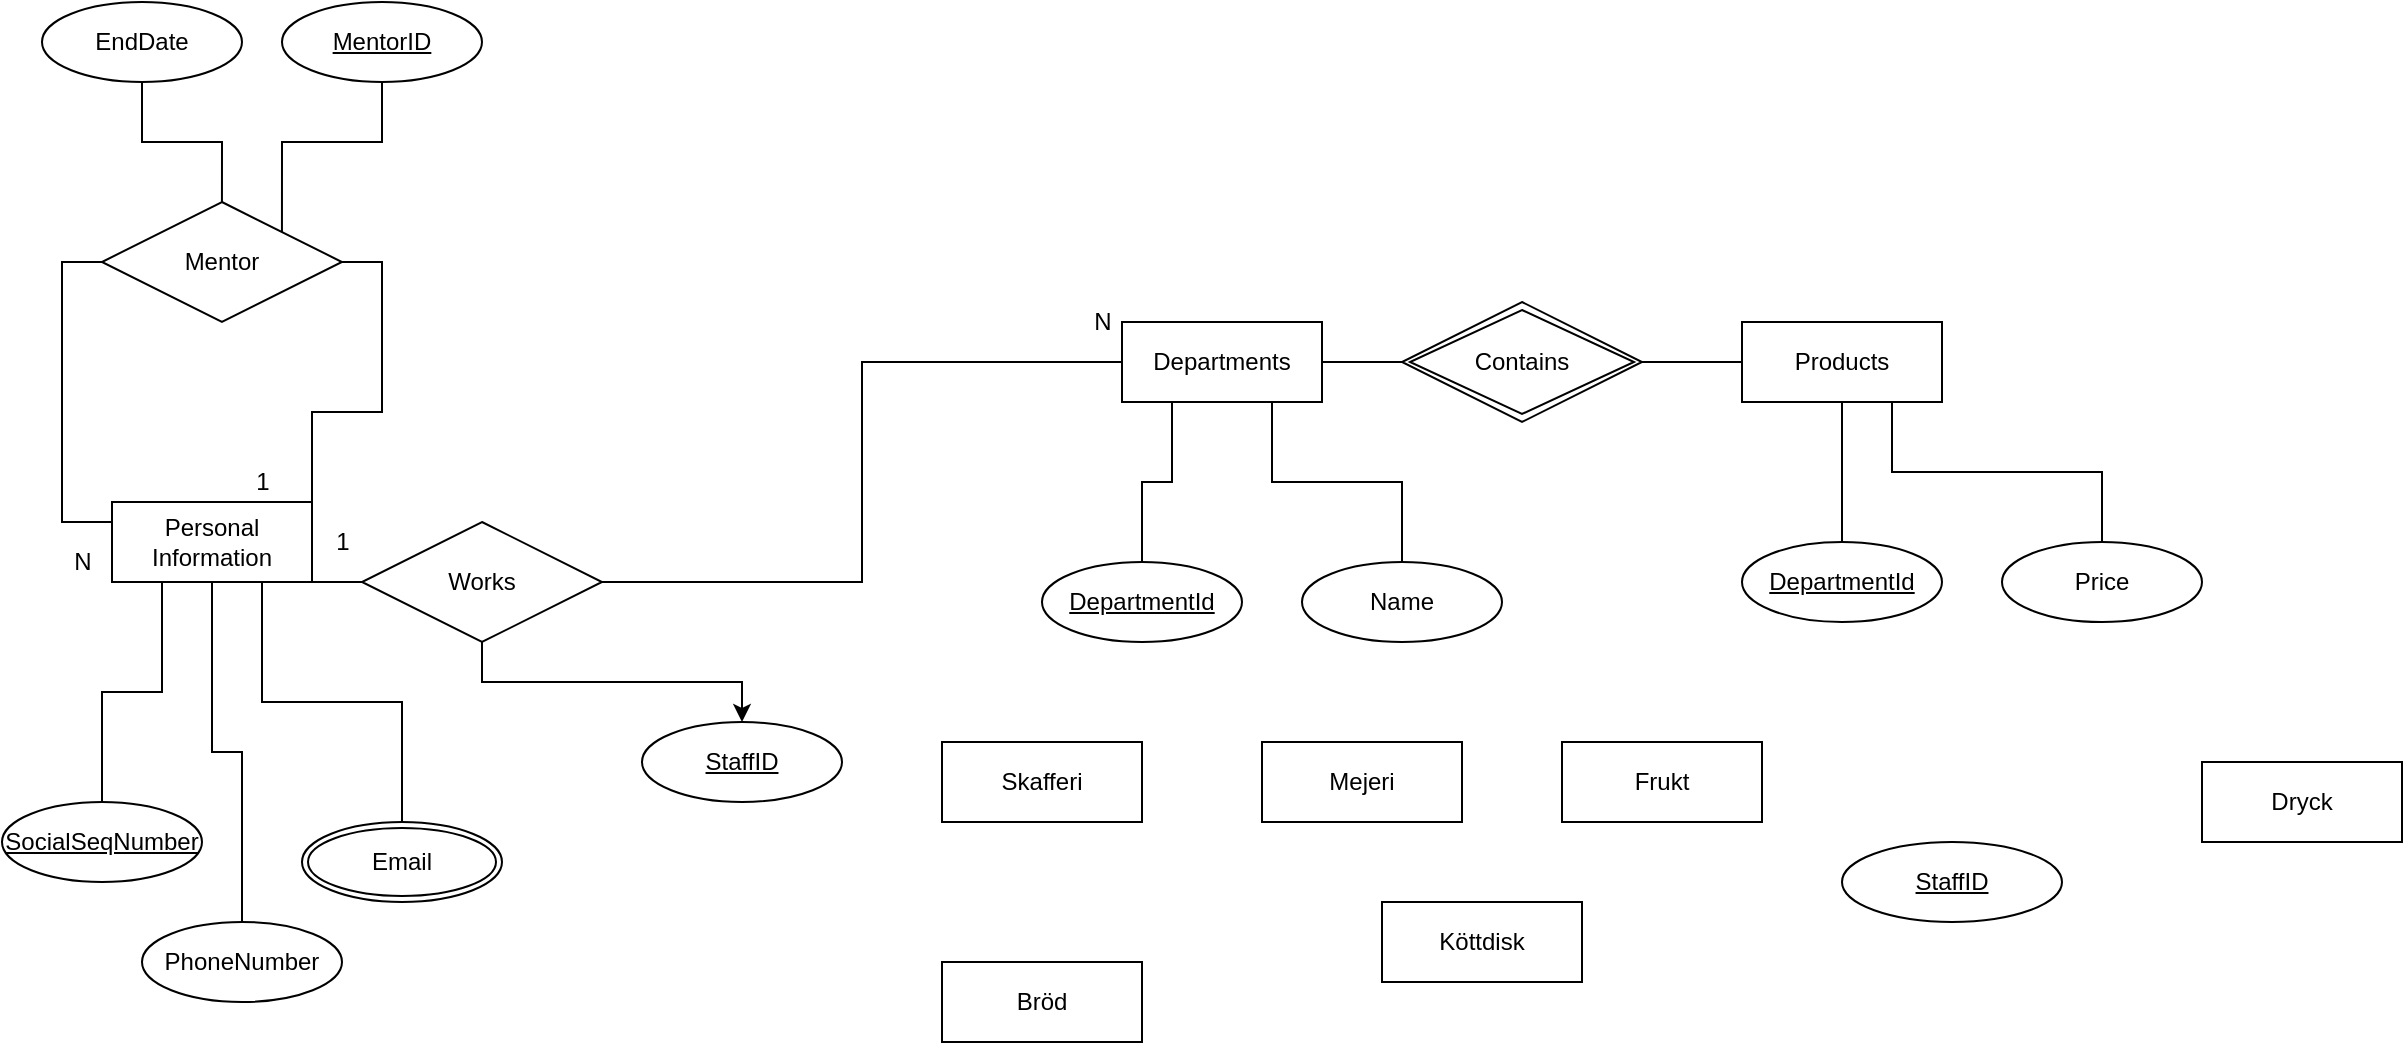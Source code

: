 <mxfile version="15.9.6" type="device"><diagram id="bgCsupE-RrFJObJ2OHrQ" name="Page-1"><mxGraphModel dx="1427" dy="1489" grid="1" gridSize="10" guides="1" tooltips="1" connect="1" arrows="1" fold="1" page="1" pageScale="1" pageWidth="850" pageHeight="1100" math="0" shadow="0"><root><mxCell id="0"/><mxCell id="1" parent="0"/><mxCell id="HbWxku8zXNTNoIqn5ugo-1" value="Mejeri" style="whiteSpace=wrap;html=1;align=center;" parent="1" vertex="1"><mxGeometry x="160" y="330" width="100" height="40" as="geometry"/></mxCell><mxCell id="HbWxku8zXNTNoIqn5ugo-2" value="Frukt" style="whiteSpace=wrap;html=1;align=center;" parent="1" vertex="1"><mxGeometry x="310" y="330" width="100" height="40" as="geometry"/></mxCell><mxCell id="HbWxku8zXNTNoIqn5ugo-3" value="Skafferi" style="whiteSpace=wrap;html=1;align=center;" parent="1" vertex="1"><mxGeometry y="330" width="100" height="40" as="geometry"/></mxCell><mxCell id="HbWxku8zXNTNoIqn5ugo-4" value="Dryck" style="whiteSpace=wrap;html=1;align=center;" parent="1" vertex="1"><mxGeometry x="630" y="340" width="100" height="40" as="geometry"/></mxCell><mxCell id="HbWxku8zXNTNoIqn5ugo-5" value="Köttdisk" style="whiteSpace=wrap;html=1;align=center;" parent="1" vertex="1"><mxGeometry x="220" y="410" width="100" height="40" as="geometry"/></mxCell><mxCell id="HbWxku8zXNTNoIqn5ugo-7" value="Bröd" style="whiteSpace=wrap;html=1;align=center;" parent="1" vertex="1"><mxGeometry y="440" width="100" height="40" as="geometry"/></mxCell><mxCell id="HbWxku8zXNTNoIqn5ugo-10" value="StaffID" style="ellipse;whiteSpace=wrap;html=1;align=center;fontStyle=4;" parent="1" vertex="1"><mxGeometry x="450" y="380" width="110" height="40" as="geometry"/></mxCell><mxCell id="HbWxku8zXNTNoIqn5ugo-46" style="edgeStyle=orthogonalEdgeStyle;rounded=0;orthogonalLoop=1;jettySize=auto;html=1;exitX=0.5;exitY=0;exitDx=0;exitDy=0;entryX=0.5;entryY=1;entryDx=0;entryDy=0;endArrow=none;endFill=0;" parent="1" source="HbWxku8zXNTNoIqn5ugo-11" target="HbWxku8zXNTNoIqn5ugo-44" edge="1"><mxGeometry relative="1" as="geometry"/></mxCell><mxCell id="HbWxku8zXNTNoIqn5ugo-11" value="PhoneNumber" style="ellipse;whiteSpace=wrap;html=1;align=center;" parent="1" vertex="1"><mxGeometry x="-400" y="420" width="100" height="40" as="geometry"/></mxCell><mxCell id="YOZ8upLMMK2aXxQrohTa-20" style="edgeStyle=orthogonalEdgeStyle;rounded=0;orthogonalLoop=1;jettySize=auto;html=1;exitX=0.5;exitY=0;exitDx=0;exitDy=0;entryX=0.75;entryY=1;entryDx=0;entryDy=0;endArrow=none;endFill=0;" parent="1" source="HbWxku8zXNTNoIqn5ugo-13" target="HbWxku8zXNTNoIqn5ugo-33" edge="1"><mxGeometry relative="1" as="geometry"/></mxCell><mxCell id="HbWxku8zXNTNoIqn5ugo-13" value="Name" style="ellipse;whiteSpace=wrap;html=1;align=center;" parent="1" vertex="1"><mxGeometry x="180" y="240" width="100" height="40" as="geometry"/></mxCell><mxCell id="YOZ8upLMMK2aXxQrohTa-6" style="edgeStyle=orthogonalEdgeStyle;rounded=0;orthogonalLoop=1;jettySize=auto;html=1;exitX=1;exitY=0.5;exitDx=0;exitDy=0;entryX=1;entryY=0;entryDx=0;entryDy=0;endArrow=none;endFill=0;" parent="1" source="HbWxku8zXNTNoIqn5ugo-17" target="HbWxku8zXNTNoIqn5ugo-44" edge="1"><mxGeometry relative="1" as="geometry"><Array as="points"><mxPoint x="-280" y="90"/><mxPoint x="-280" y="165"/><mxPoint x="-315" y="165"/></Array></mxGeometry></mxCell><mxCell id="YOZ8upLMMK2aXxQrohTa-7" style="edgeStyle=orthogonalEdgeStyle;rounded=0;orthogonalLoop=1;jettySize=auto;html=1;exitX=0;exitY=0.5;exitDx=0;exitDy=0;entryX=0;entryY=0.25;entryDx=0;entryDy=0;endArrow=none;endFill=0;" parent="1" source="HbWxku8zXNTNoIqn5ugo-17" target="HbWxku8zXNTNoIqn5ugo-44" edge="1"><mxGeometry relative="1" as="geometry"/></mxCell><mxCell id="HbWxku8zXNTNoIqn5ugo-17" value="Mentor" style="shape=rhombus;perimeter=rhombusPerimeter;whiteSpace=wrap;html=1;align=center;" parent="1" vertex="1"><mxGeometry x="-420.03" y="60" width="120" height="60" as="geometry"/></mxCell><mxCell id="HbWxku8zXNTNoIqn5ugo-21" style="edgeStyle=orthogonalEdgeStyle;rounded=0;orthogonalLoop=1;jettySize=auto;html=1;exitX=0.5;exitY=1;exitDx=0;exitDy=0;entryX=0.5;entryY=0;entryDx=0;entryDy=0;endArrow=none;endFill=0;" parent="1" source="HbWxku8zXNTNoIqn5ugo-20" target="HbWxku8zXNTNoIqn5ugo-17" edge="1"><mxGeometry relative="1" as="geometry"/></mxCell><mxCell id="HbWxku8zXNTNoIqn5ugo-20" value="EndDate" style="ellipse;whiteSpace=wrap;html=1;align=center;" parent="1" vertex="1"><mxGeometry x="-450" y="-40" width="100" height="40" as="geometry"/></mxCell><mxCell id="HbWxku8zXNTNoIqn5ugo-27" style="edgeStyle=orthogonalEdgeStyle;rounded=0;orthogonalLoop=1;jettySize=auto;html=1;exitX=0.5;exitY=1;exitDx=0;exitDy=0;entryX=1;entryY=0;entryDx=0;entryDy=0;endArrow=none;endFill=0;" parent="1" source="HbWxku8zXNTNoIqn5ugo-26" target="HbWxku8zXNTNoIqn5ugo-17" edge="1"><mxGeometry relative="1" as="geometry"/></mxCell><mxCell id="HbWxku8zXNTNoIqn5ugo-26" value="MentorID" style="ellipse;whiteSpace=wrap;html=1;align=center;fontStyle=4;" parent="1" vertex="1"><mxGeometry x="-330" y="-40" width="100" height="40" as="geometry"/></mxCell><mxCell id="HbWxku8zXNTNoIqn5ugo-47" style="edgeStyle=orthogonalEdgeStyle;rounded=0;orthogonalLoop=1;jettySize=auto;html=1;exitX=0.5;exitY=0;exitDx=0;exitDy=0;entryX=0.75;entryY=1;entryDx=0;entryDy=0;endArrow=none;endFill=0;" parent="1" source="HbWxku8zXNTNoIqn5ugo-28" target="HbWxku8zXNTNoIqn5ugo-44" edge="1"><mxGeometry relative="1" as="geometry"/></mxCell><mxCell id="HbWxku8zXNTNoIqn5ugo-28" value="Email" style="ellipse;shape=doubleEllipse;margin=3;whiteSpace=wrap;html=1;align=center;" parent="1" vertex="1"><mxGeometry x="-320" y="370" width="100" height="40" as="geometry"/></mxCell><mxCell id="HbWxku8zXNTNoIqn5ugo-33" value="Departments" style="whiteSpace=wrap;html=1;align=center;" parent="1" vertex="1"><mxGeometry x="90" y="120" width="100" height="40" as="geometry"/></mxCell><mxCell id="HbWxku8zXNTNoIqn5ugo-45" style="edgeStyle=orthogonalEdgeStyle;rounded=0;orthogonalLoop=1;jettySize=auto;html=1;exitX=0.5;exitY=0;exitDx=0;exitDy=0;entryX=0.25;entryY=1;entryDx=0;entryDy=0;endArrow=none;endFill=0;" parent="1" source="HbWxku8zXNTNoIqn5ugo-35" target="HbWxku8zXNTNoIqn5ugo-44" edge="1"><mxGeometry relative="1" as="geometry"/></mxCell><mxCell id="HbWxku8zXNTNoIqn5ugo-35" value="SocialSeqNumber" style="ellipse;whiteSpace=wrap;html=1;align=center;fontStyle=4;" parent="1" vertex="1"><mxGeometry x="-470" y="360" width="100" height="40" as="geometry"/></mxCell><mxCell id="HbWxku8zXNTNoIqn5ugo-43" value="StaffID" style="ellipse;whiteSpace=wrap;html=1;align=center;fontStyle=4;" parent="1" vertex="1"><mxGeometry x="-150.0" y="320" width="100" height="40" as="geometry"/></mxCell><mxCell id="HbWxku8zXNTNoIqn5ugo-44" value="Personal Information" style="whiteSpace=wrap;html=1;align=center;" parent="1" vertex="1"><mxGeometry x="-415" y="210" width="100" height="40" as="geometry"/></mxCell><mxCell id="YOZ8upLMMK2aXxQrohTa-1" style="edgeStyle=orthogonalEdgeStyle;rounded=0;orthogonalLoop=1;jettySize=auto;html=1;exitX=0;exitY=0.5;exitDx=0;exitDy=0;entryX=1;entryY=0.5;entryDx=0;entryDy=0;endArrow=none;endFill=0;" parent="1" source="HbWxku8zXNTNoIqn5ugo-56" target="HbWxku8zXNTNoIqn5ugo-60" edge="1"><mxGeometry relative="1" as="geometry"/></mxCell><mxCell id="YOZ8upLMMK2aXxQrohTa-27" style="edgeStyle=orthogonalEdgeStyle;rounded=0;orthogonalLoop=1;jettySize=auto;html=1;exitX=0.5;exitY=1;exitDx=0;exitDy=0;entryX=0.5;entryY=0;entryDx=0;entryDy=0;endArrow=none;endFill=0;" parent="1" source="HbWxku8zXNTNoIqn5ugo-56" target="YOZ8upLMMK2aXxQrohTa-26" edge="1"><mxGeometry relative="1" as="geometry"/></mxCell><mxCell id="HbWxku8zXNTNoIqn5ugo-56" value="Products" style="whiteSpace=wrap;html=1;align=center;" parent="1" vertex="1"><mxGeometry x="400" y="120" width="100" height="40" as="geometry"/></mxCell><mxCell id="YOZ8upLMMK2aXxQrohTa-2" style="edgeStyle=orthogonalEdgeStyle;rounded=0;orthogonalLoop=1;jettySize=auto;html=1;exitX=0;exitY=0.5;exitDx=0;exitDy=0;entryX=1;entryY=0.5;entryDx=0;entryDy=0;endArrow=none;endFill=0;" parent="1" source="HbWxku8zXNTNoIqn5ugo-60" target="HbWxku8zXNTNoIqn5ugo-33" edge="1"><mxGeometry relative="1" as="geometry"/></mxCell><mxCell id="HbWxku8zXNTNoIqn5ugo-60" value="Contains" style="shape=rhombus;double=1;perimeter=rhombusPerimeter;whiteSpace=wrap;html=1;align=center;" parent="1" vertex="1"><mxGeometry x="230" y="110" width="120" height="60" as="geometry"/></mxCell><mxCell id="YOZ8upLMMK2aXxQrohTa-3" style="edgeStyle=orthogonalEdgeStyle;rounded=0;orthogonalLoop=1;jettySize=auto;html=1;exitX=0.5;exitY=1;exitDx=0;exitDy=0;" parent="1" source="HbWxku8zXNTNoIqn5ugo-43" target="HbWxku8zXNTNoIqn5ugo-43" edge="1"><mxGeometry relative="1" as="geometry"/></mxCell><mxCell id="YOZ8upLMMK2aXxQrohTa-8" value="1" style="text;html=1;align=center;verticalAlign=middle;resizable=0;points=[];autosize=1;strokeColor=none;fillColor=none;" parent="1" vertex="1"><mxGeometry x="-350" y="190" width="20" height="20" as="geometry"/></mxCell><mxCell id="YOZ8upLMMK2aXxQrohTa-9" value="N" style="text;html=1;align=center;verticalAlign=middle;resizable=0;points=[];autosize=1;strokeColor=none;fillColor=none;" parent="1" vertex="1"><mxGeometry x="-440" y="230" width="20" height="20" as="geometry"/></mxCell><mxCell id="YOZ8upLMMK2aXxQrohTa-14" style="edgeStyle=orthogonalEdgeStyle;rounded=0;orthogonalLoop=1;jettySize=auto;html=1;exitX=1;exitY=0.5;exitDx=0;exitDy=0;entryX=0;entryY=0.5;entryDx=0;entryDy=0;endArrow=none;endFill=0;" parent="1" source="YOZ8upLMMK2aXxQrohTa-12" target="HbWxku8zXNTNoIqn5ugo-33" edge="1"><mxGeometry relative="1" as="geometry"><mxPoint x="-130" y="80" as="targetPoint"/></mxGeometry></mxCell><mxCell id="YOZ8upLMMK2aXxQrohTa-15" style="edgeStyle=orthogonalEdgeStyle;rounded=0;orthogonalLoop=1;jettySize=auto;html=1;exitX=0;exitY=0.5;exitDx=0;exitDy=0;entryX=1;entryY=0.5;entryDx=0;entryDy=0;endArrow=none;endFill=0;" parent="1" source="YOZ8upLMMK2aXxQrohTa-12" target="HbWxku8zXNTNoIqn5ugo-44" edge="1"><mxGeometry relative="1" as="geometry"/></mxCell><mxCell id="vDdx3OhDrT1uDp-DQFyT-1" style="edgeStyle=orthogonalEdgeStyle;rounded=0;orthogonalLoop=1;jettySize=auto;html=1;exitX=0.5;exitY=1;exitDx=0;exitDy=0;entryX=0.5;entryY=0;entryDx=0;entryDy=0;" edge="1" parent="1" source="YOZ8upLMMK2aXxQrohTa-12" target="HbWxku8zXNTNoIqn5ugo-43"><mxGeometry relative="1" as="geometry"/></mxCell><mxCell id="YOZ8upLMMK2aXxQrohTa-12" value="Works" style="shape=rhombus;perimeter=rhombusPerimeter;whiteSpace=wrap;html=1;align=center;" parent="1" vertex="1"><mxGeometry x="-290" y="220" width="120" height="60" as="geometry"/></mxCell><mxCell id="YOZ8upLMMK2aXxQrohTa-24" style="edgeStyle=orthogonalEdgeStyle;rounded=0;orthogonalLoop=1;jettySize=auto;html=1;exitX=0.5;exitY=0;exitDx=0;exitDy=0;entryX=0.25;entryY=1;entryDx=0;entryDy=0;endArrow=none;endFill=0;" parent="1" source="YOZ8upLMMK2aXxQrohTa-19" target="HbWxku8zXNTNoIqn5ugo-33" edge="1"><mxGeometry relative="1" as="geometry"/></mxCell><mxCell id="YOZ8upLMMK2aXxQrohTa-19" value="DepartmentId" style="ellipse;whiteSpace=wrap;html=1;align=center;fontStyle=4;" parent="1" vertex="1"><mxGeometry x="50" y="240" width="100" height="40" as="geometry"/></mxCell><mxCell id="YOZ8upLMMK2aXxQrohTa-26" value="DepartmentId" style="ellipse;whiteSpace=wrap;html=1;align=center;fontStyle=4;" parent="1" vertex="1"><mxGeometry x="400" y="230" width="100" height="40" as="geometry"/></mxCell><mxCell id="YOZ8upLMMK2aXxQrohTa-29" style="edgeStyle=orthogonalEdgeStyle;rounded=0;orthogonalLoop=1;jettySize=auto;html=1;exitX=0.5;exitY=0;exitDx=0;exitDy=0;entryX=0.75;entryY=1;entryDx=0;entryDy=0;endArrow=none;endFill=0;" parent="1" source="YOZ8upLMMK2aXxQrohTa-28" target="HbWxku8zXNTNoIqn5ugo-56" edge="1"><mxGeometry relative="1" as="geometry"/></mxCell><mxCell id="YOZ8upLMMK2aXxQrohTa-28" value="Price" style="ellipse;whiteSpace=wrap;html=1;align=center;" parent="1" vertex="1"><mxGeometry x="530" y="230" width="100" height="40" as="geometry"/></mxCell><mxCell id="vDdx3OhDrT1uDp-DQFyT-2" value="1" style="text;html=1;align=center;verticalAlign=middle;resizable=0;points=[];autosize=1;strokeColor=none;fillColor=none;" vertex="1" parent="1"><mxGeometry x="-310" y="220" width="20" height="20" as="geometry"/></mxCell><mxCell id="vDdx3OhDrT1uDp-DQFyT-3" value="N" style="text;html=1;align=center;verticalAlign=middle;resizable=0;points=[];autosize=1;strokeColor=none;fillColor=none;" vertex="1" parent="1"><mxGeometry x="70" y="110" width="20" height="20" as="geometry"/></mxCell></root></mxGraphModel></diagram></mxfile>